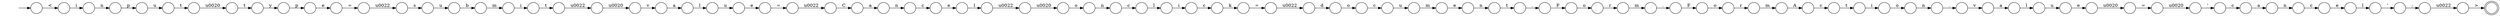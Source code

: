 digraph Automaton {
  rankdir = LR;
  0 [shape=circle,label=""];
  0 -> 44 [label="\u0020"]
  1 [shape=circle,label=""];
  1 -> 16 [label="n"]
  2 [shape=circle,label=""];
  2 -> 89 [label="l"]
  3 [shape=circle,label=""];
  3 -> 77 [label="n"]
  4 [shape=circle,label=""];
  4 -> 1 [label="e"]
  5 [shape=circle,label=""];
  5 -> 13 [label="p"]
  6 [shape=circle,label=""];
  6 -> 38 [label="\u0022"]
  7 [shape=circle,label=""];
  7 -> 15 [label="a"]
  8 [shape=circle,label=""];
  8 -> 63 [label="n"]
  9 [shape=circle,label=""];
  9 -> 34 [label="t"]
  10 [shape=circle,label=""];
  10 -> 72 [label="b"]
  11 [shape=circle,label=""];
  11 -> 54 [label="l"]
  12 [shape=circle,label=""];
  12 -> 18 [label="t"]
  13 [shape=circle,label=""];
  13 -> 35 [label="e"]
  14 [shape=circle,label=""];
  14 -> 56 [label="'"]
  15 [shape=circle,label=""];
  15 -> 36 [label="l"]
  16 [shape=circle,label=""];
  16 -> 73 [label="t"]
  17 [shape=circle,label=""];
  17 -> 65 [label="t"]
  18 [shape=circle,label=""];
  18 -> 5 [label="y"]
  19 [shape=circle,label=""];
  19 -> 85 [label="e"]
  20 [shape=circle,label=""];
  20 -> 17 [label="u"]
  21 [shape=circle,label=""];
  21 -> 0 [label="e"]
  22 [shape=circle,label=""];
  22 -> 55 [label=">"]
  23 [shape=circle,label=""];
  23 -> 75 [label="'"]
  24 [shape=circle,label=""];
  24 -> 8 [label="o"]
  25 [shape=circle,label=""];
  25 -> 9 [label="c"]
  26 [shape=circle,label=""];
  26 -> 2 [label="a"]
  27 [shape=circle,label=""];
  27 -> 82 [label="\u0020"]
  28 [shape=circle,label=""];
  28 -> 88 [label="u"]
  29 [shape=circle,label=""];
  29 -> 40 [label="i"]
  30 [shape=circle,label=""];
  30 -> 31 [label="c"]
  31 [shape=circle,label=""];
  31 -> 79 [label="k"]
  32 [shape=circle,label=""];
  32 -> 22 [label="\u0022"]
  33 [shape=circle,label=""];
  33 -> 78 [label="."]
  34 [shape=circle,label=""];
  34 -> 24 [label="i"]
  35 [shape=circle,label=""];
  35 -> 83 [label="="]
  36 [shape=circle,label=""];
  36 -> 21 [label="u"]
  37 [shape=circle,label=""];
  37 -> 14 [label="\u0020"]
  38 [shape=circle,label=""];
  38 -> 59 [label="C"]
  39 [shape=circle,label=""];
  39 -> 50 [label="o"]
  40 [shape=circle,label=""];
  40 -> 84 [label="n"]
  41 [shape=circle,label=""];
  41 -> 87 [label="e"]
  42 [shape=circle,label=""];
  42 -> 61 [label="o"]
  43 [shape=circle,label=""];
  43 -> 10 [label="u"]
  44 [shape=circle,label=""];
  44 -> 37 [label="="]
  45 [shape=circle,label=""];
  45 -> 3 [label="a"]
  46 [shape=circle,label=""];
  46 -> 86 [label="r"]
  47 [shape=circle,label=""];
  47 -> 67 [label="t"]
  48 [shape=circle,label=""];
  48 -> 42 [label="d"]
  49 [shape=circle,label=""];
  49 -> 53 [label="\u0020"]
  50 [shape=circle,label=""];
  50 -> 64 [label="r"]
  51 [shape=circle,label=""];
  51 -> 47 [label="i"]
  52 [shape=circle,label=""];
  52 -> 39 [label="F"]
  53 [shape=circle,label=""];
  53 -> 81 [label="o"]
  54 [shape=circle,label=""];
  54 -> 30 [label="i"]
  55 [shape=doublecircle,label=""];
  56 [shape=circle,label=""];
  56 -> 45 [label="c"]
  57 [shape=circle,label=""];
  57 -> 46 [label="o"]
  58 [shape=circle,label=""];
  58 -> 43 [label="s"]
  59 [shape=circle,label=""];
  59 -> 68 [label="a"]
  60 [shape=circle,label=""];
  60 -> 41 [label="c"]
  61 [shape=circle,label=""];
  61 -> 28 [label="c"]
  62 [shape=circle,label=""];
  initial [shape=plaintext,label=""];
  initial -> 62
  62 -> 29 [label="<"]
  63 [shape=circle,label=""];
  63 -> 71 [label="."]
  64 [shape=circle,label=""];
  64 -> 33 [label="m"]
  65 [shape=circle,label=""];
  65 -> 12 [label="\u0020"]
  66 [shape=circle,label=""];
  66 -> 23 [label="l"]
  67 [shape=circle,label=""];
  67 -> 27 [label="\u0022"]
  68 [shape=circle,label=""];
  68 -> 60 [label="n"]
  69 [shape=circle,label=""];
  69 -> 49 [label="\u0022"]
  70 [shape=circle,label=""];
  70 -> 48 [label="\u0022"]
  71 [shape=circle,label=""];
  71 -> 7 [label="v"]
  72 [shape=circle,label=""];
  72 -> 51 [label="m"]
  73 [shape=circle,label=""];
  73 -> 52 [label="."]
  74 [shape=circle,label=""];
  74 -> 66 [label="e"]
  75 [shape=circle,label=""];
  75 -> 32 [label=";"]
  76 [shape=circle,label=""];
  76 -> 11 [label="c"]
  77 [shape=circle,label=""];
  77 -> 74 [label="c"]
  78 [shape=circle,label=""];
  78 -> 57 [label="F"]
  79 [shape=circle,label=""];
  79 -> 70 [label="="]
  80 [shape=circle,label=""];
  80 -> 25 [label="A"]
  81 [shape=circle,label=""];
  81 -> 76 [label="n"]
  82 [shape=circle,label=""];
  82 -> 26 [label="v"]
  83 [shape=circle,label=""];
  83 -> 58 [label="\u0022"]
  84 [shape=circle,label=""];
  84 -> 20 [label="p"]
  85 [shape=circle,label=""];
  85 -> 6 [label="="]
  86 [shape=circle,label=""];
  86 -> 80 [label="m"]
  87 [shape=circle,label=""];
  87 -> 69 [label="l"]
  88 [shape=circle,label=""];
  88 -> 4 [label="m"]
  89 [shape=circle,label=""];
  89 -> 19 [label="u"]
}

